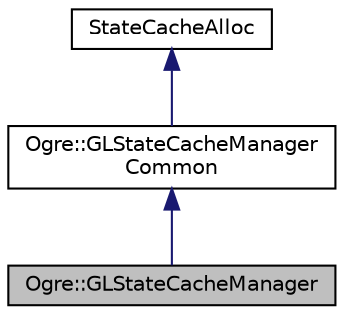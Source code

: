 digraph "Ogre::GLStateCacheManager"
{
  bgcolor="transparent";
  edge [fontname="Helvetica",fontsize="10",labelfontname="Helvetica",labelfontsize="10"];
  node [fontname="Helvetica",fontsize="10",shape=record];
  Node0 [label="Ogre::GLStateCacheManager",height=0.2,width=0.4,color="black", fillcolor="grey75", style="filled", fontcolor="black"];
  Node1 -> Node0 [dir="back",color="midnightblue",fontsize="10",style="solid",fontname="Helvetica"];
  Node1 [label="Ogre::GLStateCacheManager\lCommon",height=0.2,width=0.4,color="black",URL="$class_ogre_1_1_g_l_state_cache_manager_common.html",tooltip="An in memory cache of the OpenGL state. "];
  Node2 -> Node1 [dir="back",color="midnightblue",fontsize="10",style="solid",fontname="Helvetica"];
  Node2 [label="StateCacheAlloc",height=0.2,width=0.4,color="black",URL="$class_ogre_1_1_allocated_object.html"];
}
